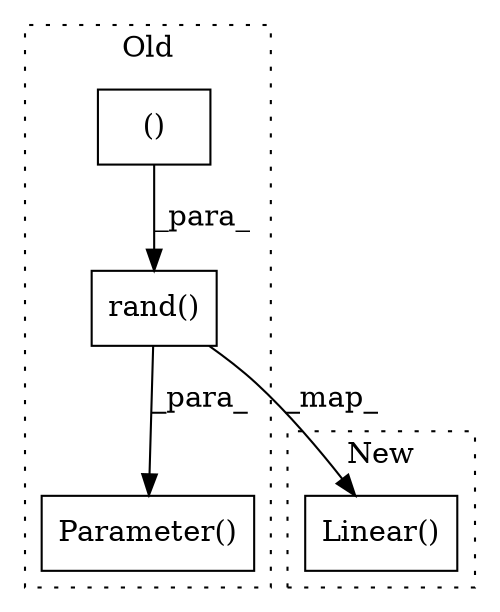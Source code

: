 digraph G {
subgraph cluster0 {
1 [label="rand()" a="75" s="3063,3119" l="11,21" shape="box"];
3 [label="Parameter()" a="75" s="3050,3140" l="13,1" shape="box"];
4 [label="()" a="54" s="3094" l="24" shape="box"];
label = "Old";
style="dotted";
}
subgraph cluster1 {
2 [label="Linear()" a="75" s="3077,3130" l="10,1" shape="box"];
label = "New";
style="dotted";
}
1 -> 2 [label="_map_"];
1 -> 3 [label="_para_"];
4 -> 1 [label="_para_"];
}
